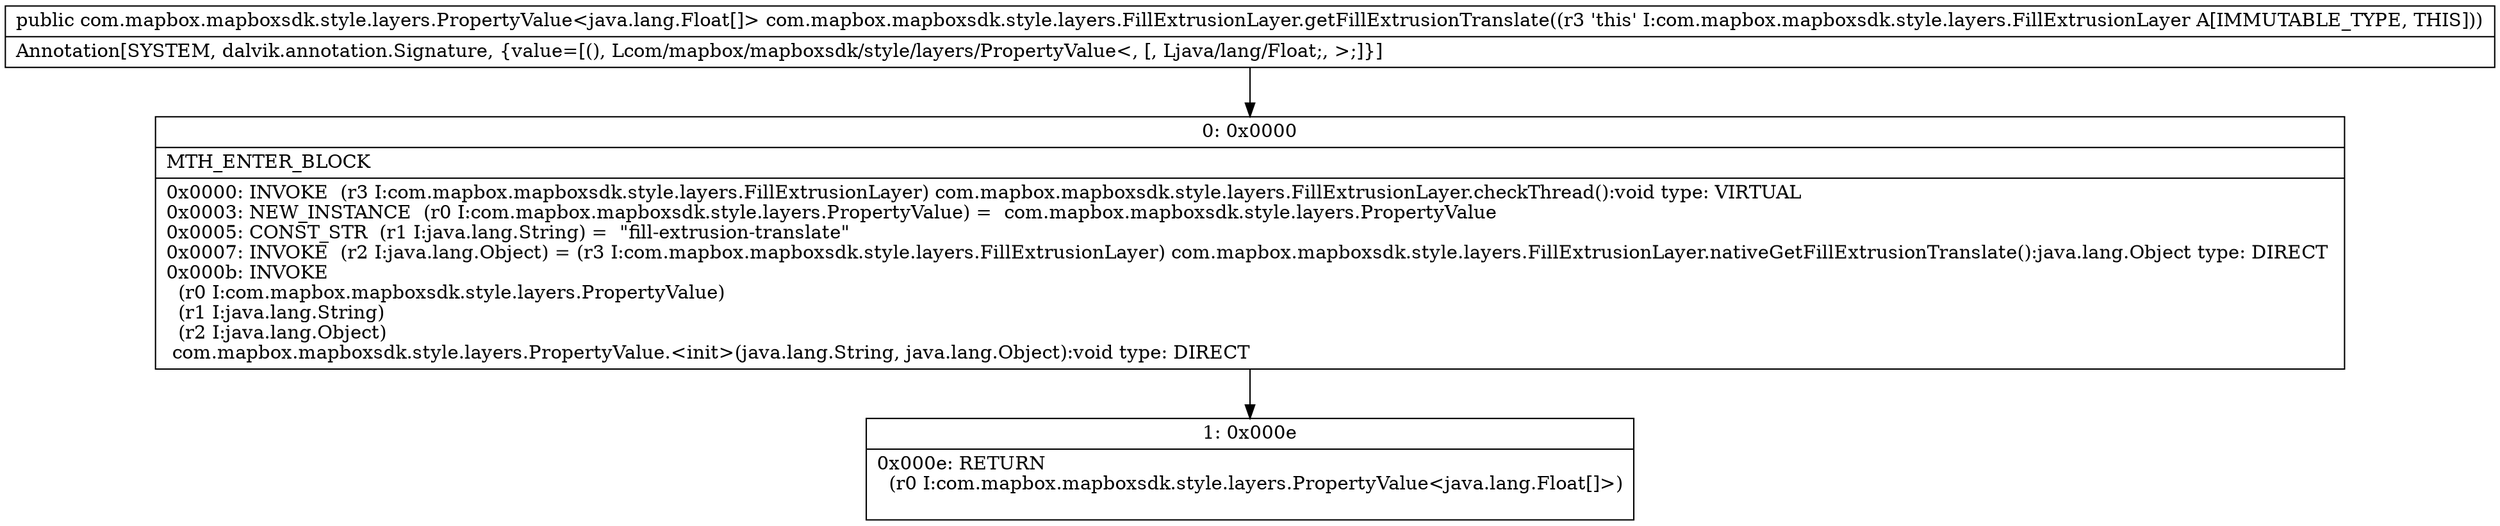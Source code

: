 digraph "CFG forcom.mapbox.mapboxsdk.style.layers.FillExtrusionLayer.getFillExtrusionTranslate()Lcom\/mapbox\/mapboxsdk\/style\/layers\/PropertyValue;" {
Node_0 [shape=record,label="{0\:\ 0x0000|MTH_ENTER_BLOCK\l|0x0000: INVOKE  (r3 I:com.mapbox.mapboxsdk.style.layers.FillExtrusionLayer) com.mapbox.mapboxsdk.style.layers.FillExtrusionLayer.checkThread():void type: VIRTUAL \l0x0003: NEW_INSTANCE  (r0 I:com.mapbox.mapboxsdk.style.layers.PropertyValue) =  com.mapbox.mapboxsdk.style.layers.PropertyValue \l0x0005: CONST_STR  (r1 I:java.lang.String) =  \"fill\-extrusion\-translate\" \l0x0007: INVOKE  (r2 I:java.lang.Object) = (r3 I:com.mapbox.mapboxsdk.style.layers.FillExtrusionLayer) com.mapbox.mapboxsdk.style.layers.FillExtrusionLayer.nativeGetFillExtrusionTranslate():java.lang.Object type: DIRECT \l0x000b: INVOKE  \l  (r0 I:com.mapbox.mapboxsdk.style.layers.PropertyValue)\l  (r1 I:java.lang.String)\l  (r2 I:java.lang.Object)\l com.mapbox.mapboxsdk.style.layers.PropertyValue.\<init\>(java.lang.String, java.lang.Object):void type: DIRECT \l}"];
Node_1 [shape=record,label="{1\:\ 0x000e|0x000e: RETURN  \l  (r0 I:com.mapbox.mapboxsdk.style.layers.PropertyValue\<java.lang.Float[]\>)\l \l}"];
MethodNode[shape=record,label="{public com.mapbox.mapboxsdk.style.layers.PropertyValue\<java.lang.Float[]\> com.mapbox.mapboxsdk.style.layers.FillExtrusionLayer.getFillExtrusionTranslate((r3 'this' I:com.mapbox.mapboxsdk.style.layers.FillExtrusionLayer A[IMMUTABLE_TYPE, THIS]))  | Annotation[SYSTEM, dalvik.annotation.Signature, \{value=[(), Lcom\/mapbox\/mapboxsdk\/style\/layers\/PropertyValue\<, [, Ljava\/lang\/Float;, \>;]\}]\l}"];
MethodNode -> Node_0;
Node_0 -> Node_1;
}

